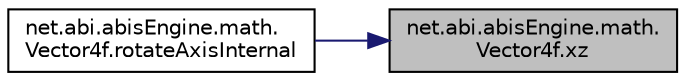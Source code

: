 digraph "net.abi.abisEngine.math.Vector4f.xz"
{
 // LATEX_PDF_SIZE
  edge [fontname="Helvetica",fontsize="10",labelfontname="Helvetica",labelfontsize="10"];
  node [fontname="Helvetica",fontsize="10",shape=record];
  rankdir="RL";
  Node1 [label="net.abi.abisEngine.math.\lVector4f.xz",height=0.2,width=0.4,color="black", fillcolor="grey75", style="filled", fontcolor="black",tooltip=" "];
  Node1 -> Node2 [dir="back",color="midnightblue",fontsize="10",style="solid",fontname="Helvetica"];
  Node2 [label="net.abi.abisEngine.math.\lVector4f.rotateAxisInternal",height=0.2,width=0.4,color="black", fillcolor="white", style="filled",URL="$db/d43/classnet_1_1abi_1_1abis_engine_1_1math_1_1_vector4f.html#a08c8e6b47f58d5123b8ad7f3740db849",tooltip=" "];
}
